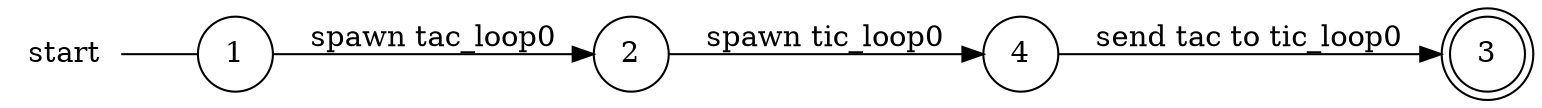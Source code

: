 digraph start {
	rankdir="LR";
	n_0 [label="start", shape="plaintext"];
	n_1 [id="1", shape=circle, label="1"];
	n_0 -> n_1 [arrowhead=none];
	n_2 [id="2", shape=circle, label="2"];
	n_3 [id="4", shape=circle, label="4"];
	n_4 [id="3", shape=doublecircle, label="3"];

	n_3 -> n_4 [id="[$e|2]", label="send tac to tic_loop0"];
	n_2 -> n_3 [id="[$e|0]", label="spawn tic_loop0"];
	n_1 -> n_2 [id="[$e|1]", label="spawn tac_loop0"];
}
